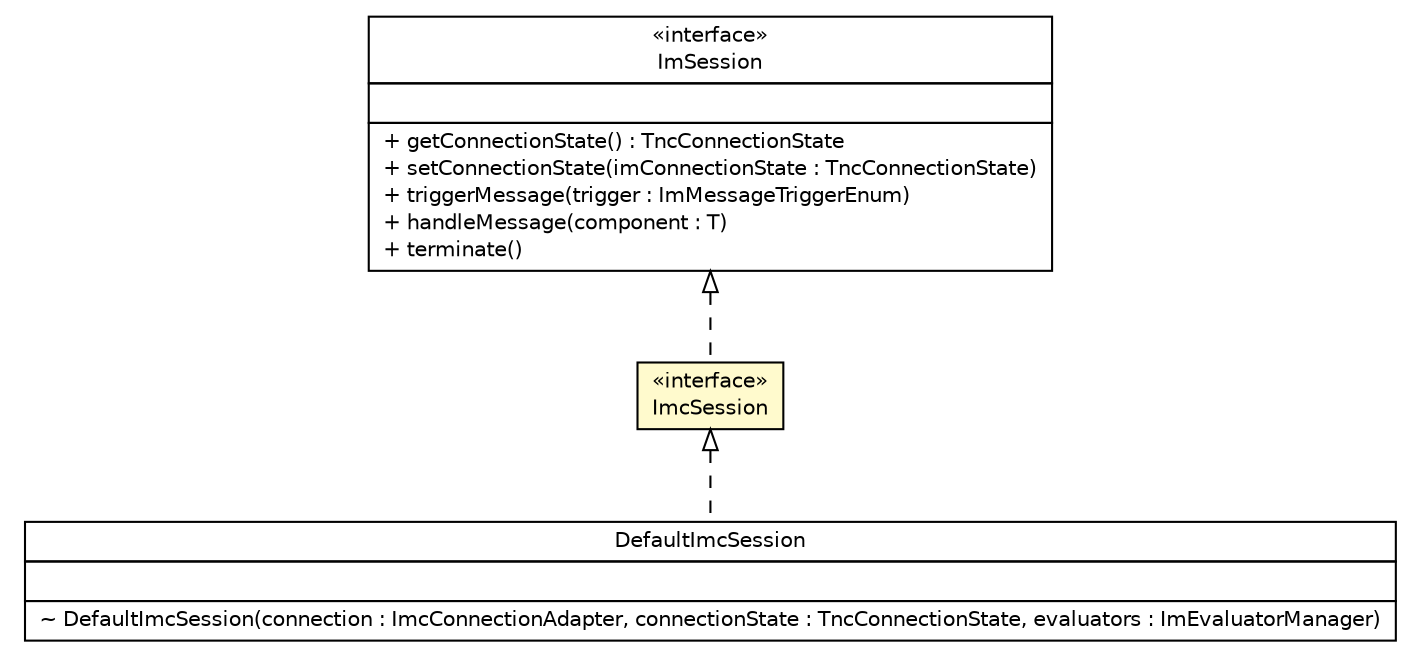 #!/usr/local/bin/dot
#
# Class diagram 
# Generated by UMLGraph version R5_6 (http://www.umlgraph.org/)
#

digraph G {
	edge [fontname="Helvetica",fontsize=10,labelfontname="Helvetica",labelfontsize=10];
	node [fontname="Helvetica",fontsize=10,shape=plaintext];
	nodesep=0.25;
	ranksep=0.5;
	// de.hsbremen.tc.tnc.im.session.ImSession
	c4951 [label=<<table title="de.hsbremen.tc.tnc.im.session.ImSession" border="0" cellborder="1" cellspacing="0" cellpadding="2" port="p" href="./ImSession.html">
		<tr><td><table border="0" cellspacing="0" cellpadding="1">
<tr><td align="center" balign="center"> &#171;interface&#187; </td></tr>
<tr><td align="center" balign="center"> ImSession </td></tr>
		</table></td></tr>
		<tr><td><table border="0" cellspacing="0" cellpadding="1">
<tr><td align="left" balign="left">  </td></tr>
		</table></td></tr>
		<tr><td><table border="0" cellspacing="0" cellpadding="1">
<tr><td align="left" balign="left"> + getConnectionState() : TncConnectionState </td></tr>
<tr><td align="left" balign="left"> + setConnectionState(imConnectionState : TncConnectionState) </td></tr>
<tr><td align="left" balign="left"> + triggerMessage(trigger : ImMessageTriggerEnum) </td></tr>
<tr><td align="left" balign="left"> + handleMessage(component : T) </td></tr>
<tr><td align="left" balign="left"> + terminate() </td></tr>
		</table></td></tr>
		</table>>, URL="./ImSession.html", fontname="Helvetica", fontcolor="black", fontsize=10.0];
	// de.hsbremen.tc.tnc.im.session.ImcSession
	c4957 [label=<<table title="de.hsbremen.tc.tnc.im.session.ImcSession" border="0" cellborder="1" cellspacing="0" cellpadding="2" port="p" bgcolor="lemonChiffon" href="./ImcSession.html">
		<tr><td><table border="0" cellspacing="0" cellpadding="1">
<tr><td align="center" balign="center"> &#171;interface&#187; </td></tr>
<tr><td align="center" balign="center"> ImcSession </td></tr>
		</table></td></tr>
		</table>>, URL="./ImcSession.html", fontname="Helvetica", fontcolor="black", fontsize=10.0];
	// de.hsbremen.tc.tnc.im.session.DefaultImcSession
	c4962 [label=<<table title="de.hsbremen.tc.tnc.im.session.DefaultImcSession" border="0" cellborder="1" cellspacing="0" cellpadding="2" port="p" href="./DefaultImcSession.html">
		<tr><td><table border="0" cellspacing="0" cellpadding="1">
<tr><td align="center" balign="center"> DefaultImcSession </td></tr>
		</table></td></tr>
		<tr><td><table border="0" cellspacing="0" cellpadding="1">
<tr><td align="left" balign="left">  </td></tr>
		</table></td></tr>
		<tr><td><table border="0" cellspacing="0" cellpadding="1">
<tr><td align="left" balign="left"> ~ DefaultImcSession(connection : ImcConnectionAdapter, connectionState : TncConnectionState, evaluators : ImEvaluatorManager) </td></tr>
		</table></td></tr>
		</table>>, URL="./DefaultImcSession.html", fontname="Helvetica", fontcolor="black", fontsize=10.0];
	//de.hsbremen.tc.tnc.im.session.ImcSession implements de.hsbremen.tc.tnc.im.session.ImSession
	c4951:p -> c4957:p [dir=back,arrowtail=empty,style=dashed];
	//de.hsbremen.tc.tnc.im.session.DefaultImcSession implements de.hsbremen.tc.tnc.im.session.ImcSession
	c4957:p -> c4962:p [dir=back,arrowtail=empty,style=dashed];
}

